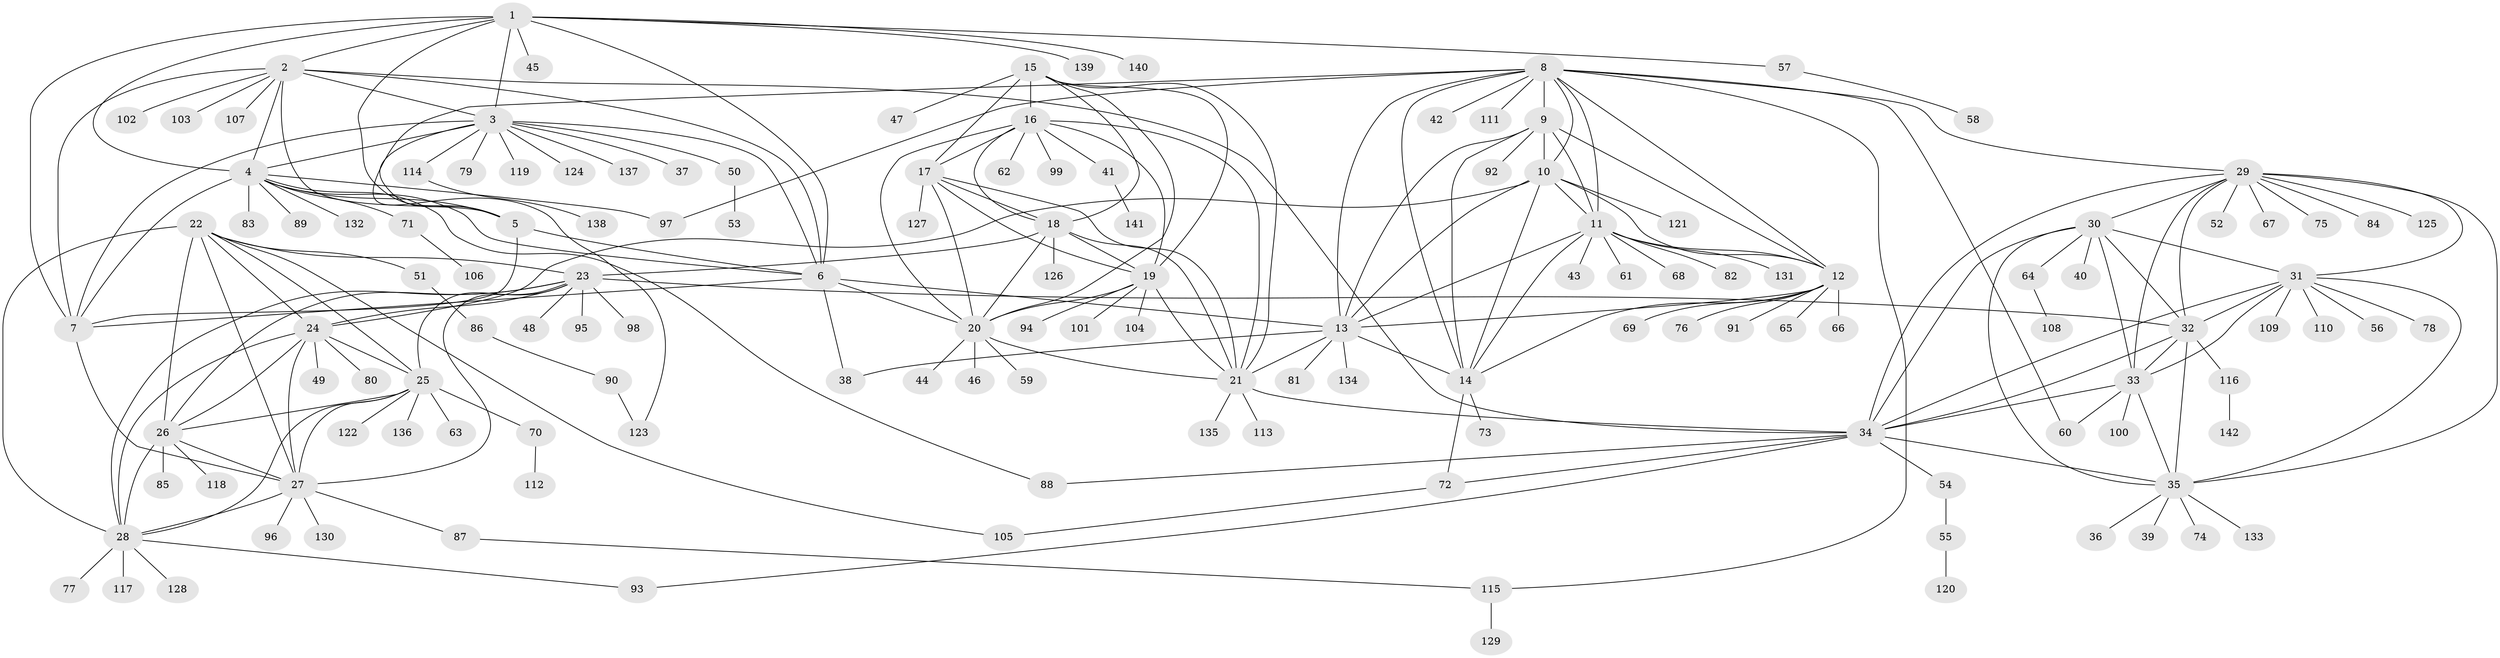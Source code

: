 // Generated by graph-tools (version 1.1) at 2025/50/03/09/25 03:50:40]
// undirected, 142 vertices, 231 edges
graph export_dot {
graph [start="1"]
  node [color=gray90,style=filled];
  1;
  2;
  3;
  4;
  5;
  6;
  7;
  8;
  9;
  10;
  11;
  12;
  13;
  14;
  15;
  16;
  17;
  18;
  19;
  20;
  21;
  22;
  23;
  24;
  25;
  26;
  27;
  28;
  29;
  30;
  31;
  32;
  33;
  34;
  35;
  36;
  37;
  38;
  39;
  40;
  41;
  42;
  43;
  44;
  45;
  46;
  47;
  48;
  49;
  50;
  51;
  52;
  53;
  54;
  55;
  56;
  57;
  58;
  59;
  60;
  61;
  62;
  63;
  64;
  65;
  66;
  67;
  68;
  69;
  70;
  71;
  72;
  73;
  74;
  75;
  76;
  77;
  78;
  79;
  80;
  81;
  82;
  83;
  84;
  85;
  86;
  87;
  88;
  89;
  90;
  91;
  92;
  93;
  94;
  95;
  96;
  97;
  98;
  99;
  100;
  101;
  102;
  103;
  104;
  105;
  106;
  107;
  108;
  109;
  110;
  111;
  112;
  113;
  114;
  115;
  116;
  117;
  118;
  119;
  120;
  121;
  122;
  123;
  124;
  125;
  126;
  127;
  128;
  129;
  130;
  131;
  132;
  133;
  134;
  135;
  136;
  137;
  138;
  139;
  140;
  141;
  142;
  1 -- 2;
  1 -- 3;
  1 -- 4;
  1 -- 5;
  1 -- 6;
  1 -- 7;
  1 -- 45;
  1 -- 57;
  1 -- 139;
  1 -- 140;
  2 -- 3;
  2 -- 4;
  2 -- 5;
  2 -- 6;
  2 -- 7;
  2 -- 34;
  2 -- 102;
  2 -- 103;
  2 -- 107;
  3 -- 4;
  3 -- 5;
  3 -- 6;
  3 -- 7;
  3 -- 37;
  3 -- 50;
  3 -- 79;
  3 -- 114;
  3 -- 119;
  3 -- 124;
  3 -- 137;
  4 -- 5;
  4 -- 6;
  4 -- 7;
  4 -- 71;
  4 -- 83;
  4 -- 88;
  4 -- 89;
  4 -- 97;
  4 -- 132;
  5 -- 6;
  5 -- 7;
  6 -- 7;
  6 -- 13;
  6 -- 20;
  6 -- 38;
  7 -- 27;
  8 -- 9;
  8 -- 10;
  8 -- 11;
  8 -- 12;
  8 -- 13;
  8 -- 14;
  8 -- 29;
  8 -- 42;
  8 -- 60;
  8 -- 97;
  8 -- 111;
  8 -- 115;
  8 -- 123;
  9 -- 10;
  9 -- 11;
  9 -- 12;
  9 -- 13;
  9 -- 14;
  9 -- 92;
  10 -- 11;
  10 -- 12;
  10 -- 13;
  10 -- 14;
  10 -- 24;
  10 -- 121;
  11 -- 12;
  11 -- 13;
  11 -- 14;
  11 -- 43;
  11 -- 61;
  11 -- 68;
  11 -- 82;
  11 -- 131;
  12 -- 13;
  12 -- 14;
  12 -- 65;
  12 -- 66;
  12 -- 69;
  12 -- 76;
  12 -- 91;
  13 -- 14;
  13 -- 21;
  13 -- 38;
  13 -- 81;
  13 -- 134;
  14 -- 72;
  14 -- 73;
  15 -- 16;
  15 -- 17;
  15 -- 18;
  15 -- 19;
  15 -- 20;
  15 -- 21;
  15 -- 47;
  16 -- 17;
  16 -- 18;
  16 -- 19;
  16 -- 20;
  16 -- 21;
  16 -- 41;
  16 -- 62;
  16 -- 99;
  17 -- 18;
  17 -- 19;
  17 -- 20;
  17 -- 21;
  17 -- 127;
  18 -- 19;
  18 -- 20;
  18 -- 21;
  18 -- 23;
  18 -- 126;
  19 -- 20;
  19 -- 21;
  19 -- 94;
  19 -- 101;
  19 -- 104;
  20 -- 21;
  20 -- 44;
  20 -- 46;
  20 -- 59;
  21 -- 34;
  21 -- 113;
  21 -- 135;
  22 -- 23;
  22 -- 24;
  22 -- 25;
  22 -- 26;
  22 -- 27;
  22 -- 28;
  22 -- 51;
  22 -- 105;
  23 -- 24;
  23 -- 25;
  23 -- 26;
  23 -- 27;
  23 -- 28;
  23 -- 32;
  23 -- 48;
  23 -- 95;
  23 -- 98;
  24 -- 25;
  24 -- 26;
  24 -- 27;
  24 -- 28;
  24 -- 49;
  24 -- 80;
  25 -- 26;
  25 -- 27;
  25 -- 28;
  25 -- 63;
  25 -- 70;
  25 -- 122;
  25 -- 136;
  26 -- 27;
  26 -- 28;
  26 -- 85;
  26 -- 118;
  27 -- 28;
  27 -- 87;
  27 -- 96;
  27 -- 130;
  28 -- 77;
  28 -- 93;
  28 -- 117;
  28 -- 128;
  29 -- 30;
  29 -- 31;
  29 -- 32;
  29 -- 33;
  29 -- 34;
  29 -- 35;
  29 -- 52;
  29 -- 67;
  29 -- 75;
  29 -- 84;
  29 -- 125;
  30 -- 31;
  30 -- 32;
  30 -- 33;
  30 -- 34;
  30 -- 35;
  30 -- 40;
  30 -- 64;
  31 -- 32;
  31 -- 33;
  31 -- 34;
  31 -- 35;
  31 -- 56;
  31 -- 78;
  31 -- 109;
  31 -- 110;
  32 -- 33;
  32 -- 34;
  32 -- 35;
  32 -- 116;
  33 -- 34;
  33 -- 35;
  33 -- 60;
  33 -- 100;
  34 -- 35;
  34 -- 54;
  34 -- 72;
  34 -- 88;
  34 -- 93;
  35 -- 36;
  35 -- 39;
  35 -- 74;
  35 -- 133;
  41 -- 141;
  50 -- 53;
  51 -- 86;
  54 -- 55;
  55 -- 120;
  57 -- 58;
  64 -- 108;
  70 -- 112;
  71 -- 106;
  72 -- 105;
  86 -- 90;
  87 -- 115;
  90 -- 123;
  114 -- 138;
  115 -- 129;
  116 -- 142;
}
